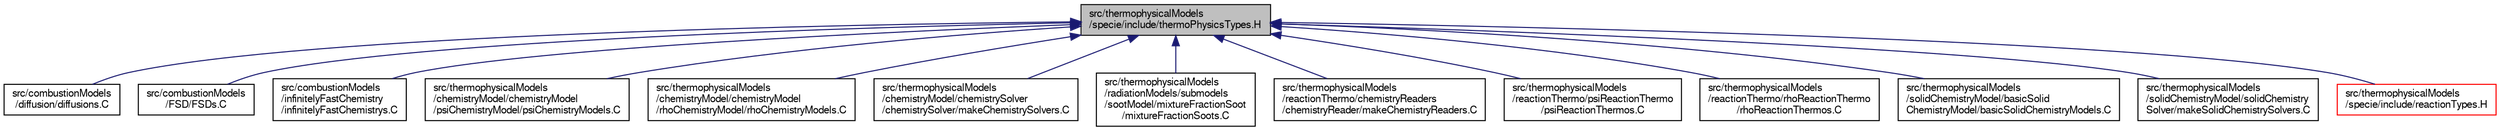 digraph "src/thermophysicalModels/specie/include/thermoPhysicsTypes.H"
{
  bgcolor="transparent";
  edge [fontname="FreeSans",fontsize="10",labelfontname="FreeSans",labelfontsize="10"];
  node [fontname="FreeSans",fontsize="10",shape=record];
  Node113 [label="src/thermophysicalModels\l/specie/include/thermoPhysicsTypes.H",height=0.2,width=0.4,color="black", fillcolor="grey75", style="filled", fontcolor="black"];
  Node113 -> Node114 [dir="back",color="midnightblue",fontsize="10",style="solid",fontname="FreeSans"];
  Node114 [label="src/combustionModels\l/diffusion/diffusions.C",height=0.2,width=0.4,color="black",URL="$a00020.html"];
  Node113 -> Node115 [dir="back",color="midnightblue",fontsize="10",style="solid",fontname="FreeSans"];
  Node115 [label="src/combustionModels\l/FSD/FSDs.C",height=0.2,width=0.4,color="black",URL="$a00029.html"];
  Node113 -> Node116 [dir="back",color="midnightblue",fontsize="10",style="solid",fontname="FreeSans"];
  Node116 [label="src/combustionModels\l/infinitelyFastChemistry\l/infinitelyFastChemistrys.C",height=0.2,width=0.4,color="black",URL="$a00059.html"];
  Node113 -> Node117 [dir="back",color="midnightblue",fontsize="10",style="solid",fontname="FreeSans"];
  Node117 [label="src/thermophysicalModels\l/chemistryModel/chemistryModel\l/psiChemistryModel/psiChemistryModels.C",height=0.2,width=0.4,color="black",URL="$a15515.html",tooltip="Creates chemistry model instances templated on the type of thermodynamics. "];
  Node113 -> Node118 [dir="back",color="midnightblue",fontsize="10",style="solid",fontname="FreeSans"];
  Node118 [label="src/thermophysicalModels\l/chemistryModel/chemistryModel\l/rhoChemistryModel/rhoChemistryModels.C",height=0.2,width=0.4,color="black",URL="$a15527.html",tooltip="Creates chemistry model instances templated on the type of thermodynamics. "];
  Node113 -> Node119 [dir="back",color="midnightblue",fontsize="10",style="solid",fontname="FreeSans"];
  Node119 [label="src/thermophysicalModels\l/chemistryModel/chemistrySolver\l/chemistrySolver/makeChemistrySolvers.C",height=0.2,width=0.4,color="black",URL="$a15536.html"];
  Node113 -> Node120 [dir="back",color="midnightblue",fontsize="10",style="solid",fontname="FreeSans"];
  Node120 [label="src/thermophysicalModels\l/radiationModels/submodels\l/sootModel/mixtureFractionSoot\l/mixtureFractionSoots.C",height=0.2,width=0.4,color="black",URL="$a16091.html"];
  Node113 -> Node121 [dir="back",color="midnightblue",fontsize="10",style="solid",fontname="FreeSans"];
  Node121 [label="src/thermophysicalModels\l/reactionThermo/chemistryReaders\l/chemistryReader/makeChemistryReaders.C",height=0.2,width=0.4,color="black",URL="$a16118.html"];
  Node113 -> Node122 [dir="back",color="midnightblue",fontsize="10",style="solid",fontname="FreeSans"];
  Node122 [label="src/thermophysicalModels\l/reactionThermo/psiReactionThermo\l/psiReactionThermos.C",height=0.2,width=0.4,color="black",URL="$a16223.html"];
  Node113 -> Node123 [dir="back",color="midnightblue",fontsize="10",style="solid",fontname="FreeSans"];
  Node123 [label="src/thermophysicalModels\l/reactionThermo/rhoReactionThermo\l/rhoReactionThermos.C",height=0.2,width=0.4,color="black",URL="$a16247.html"];
  Node113 -> Node124 [dir="back",color="midnightblue",fontsize="10",style="solid",fontname="FreeSans"];
  Node124 [label="src/thermophysicalModels\l/solidChemistryModel/basicSolid\lChemistryModel/basicSolidChemistryModels.C",height=0.2,width=0.4,color="black",URL="$a16268.html",tooltip="Creates solid chemistry model instances templated on the type of solid thermodynamics. "];
  Node113 -> Node125 [dir="back",color="midnightblue",fontsize="10",style="solid",fontname="FreeSans"];
  Node125 [label="src/thermophysicalModels\l/solidChemistryModel/solidChemistry\lSolver/makeSolidChemistrySolvers.C",height=0.2,width=0.4,color="black",URL="$a16292.html"];
  Node113 -> Node126 [dir="back",color="midnightblue",fontsize="10",style="solid",fontname="FreeSans"];
  Node126 [label="src/thermophysicalModels\l/specie/include/reactionTypes.H",height=0.2,width=0.4,color="red",URL="$a16460.html",tooltip="Type definitions for reactions. "];
}
